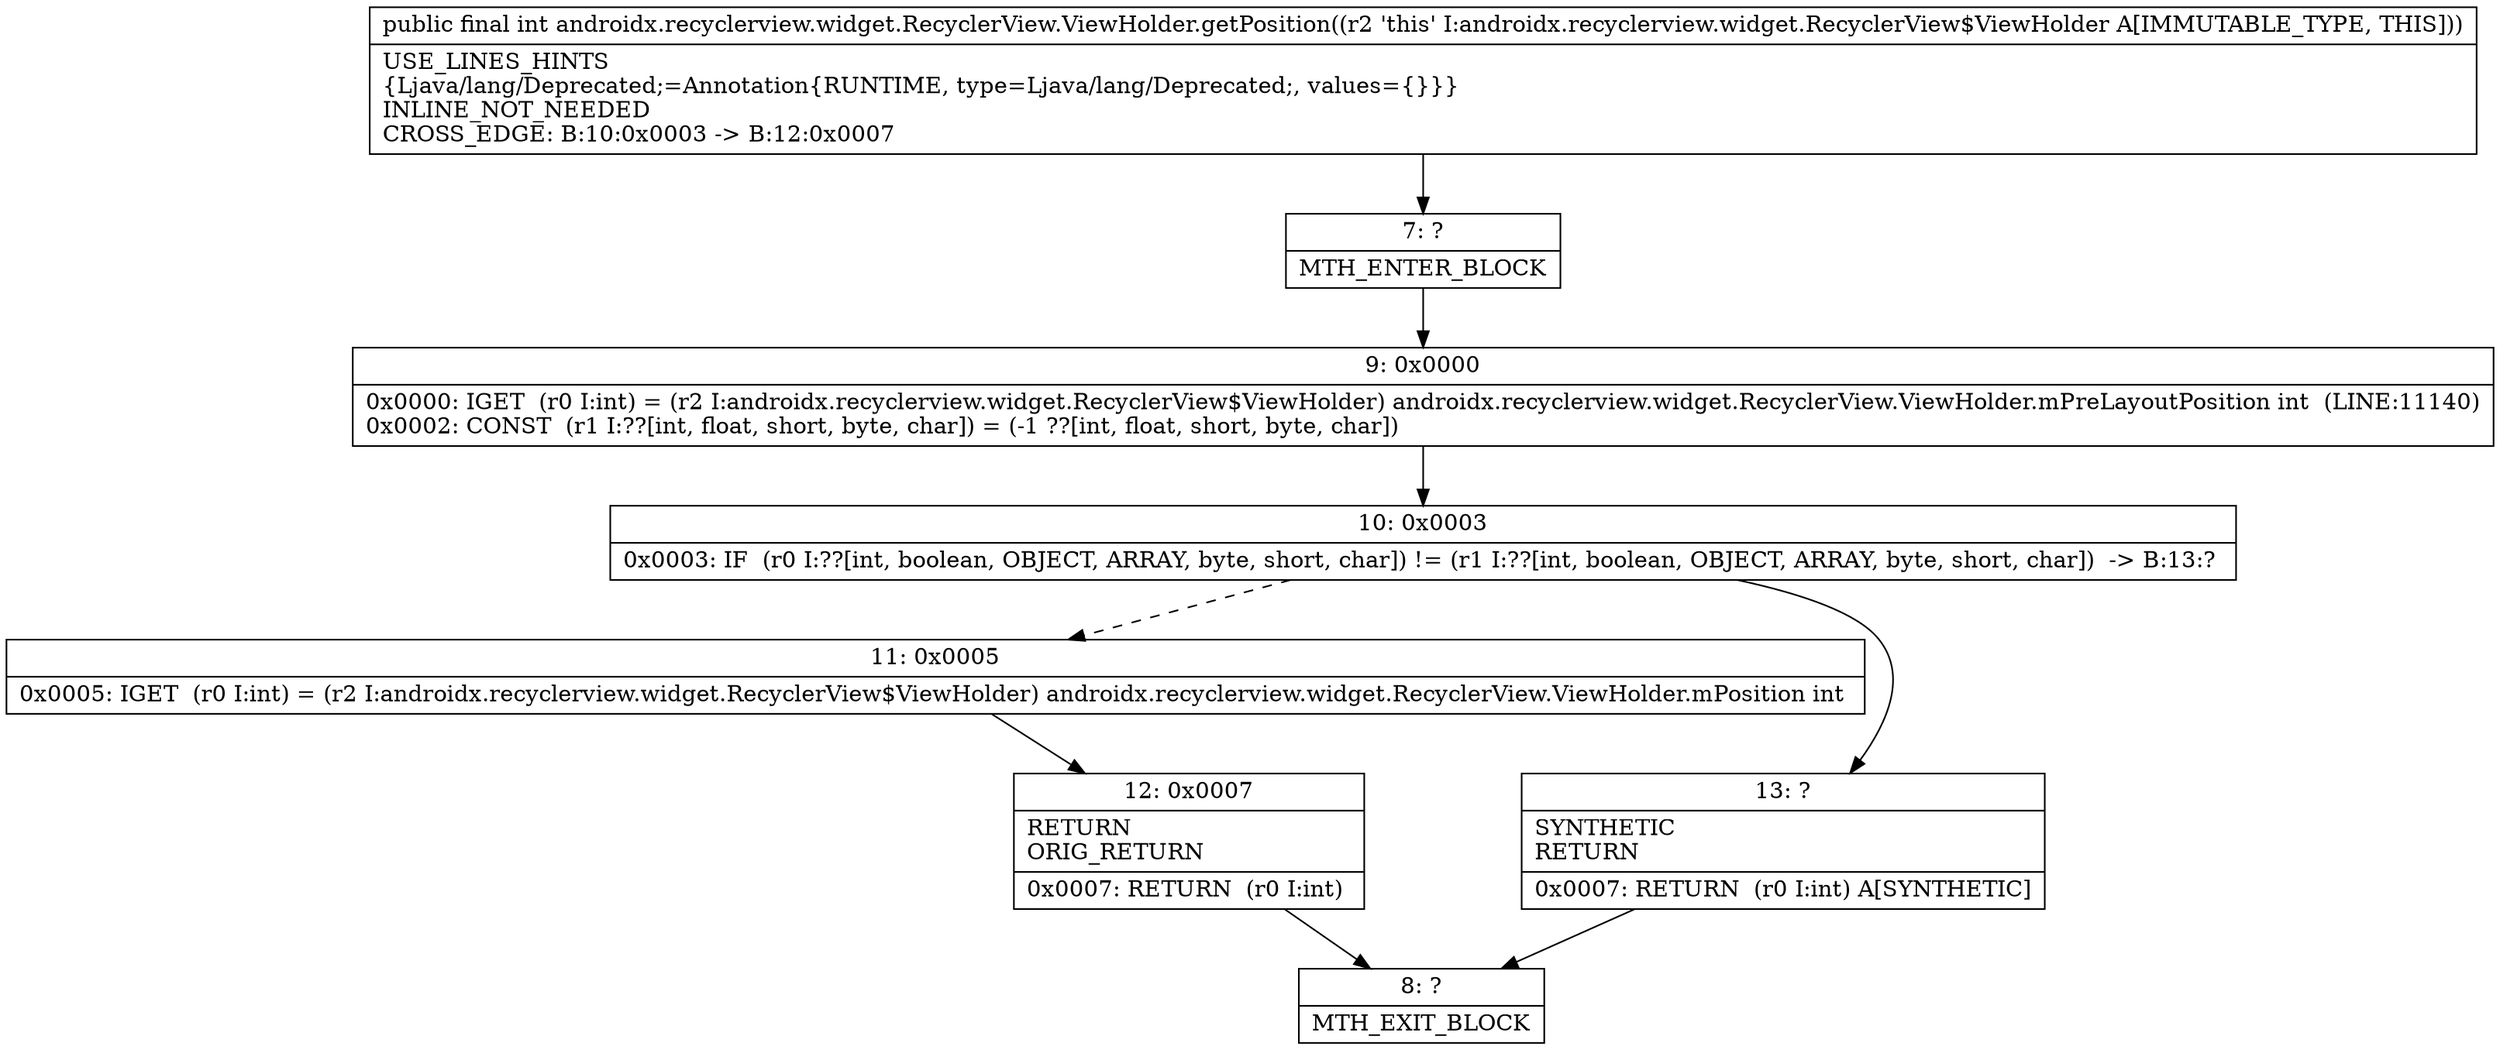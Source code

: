 digraph "CFG forandroidx.recyclerview.widget.RecyclerView.ViewHolder.getPosition()I" {
Node_7 [shape=record,label="{7\:\ ?|MTH_ENTER_BLOCK\l}"];
Node_9 [shape=record,label="{9\:\ 0x0000|0x0000: IGET  (r0 I:int) = (r2 I:androidx.recyclerview.widget.RecyclerView$ViewHolder) androidx.recyclerview.widget.RecyclerView.ViewHolder.mPreLayoutPosition int  (LINE:11140)\l0x0002: CONST  (r1 I:??[int, float, short, byte, char]) = (\-1 ??[int, float, short, byte, char]) \l}"];
Node_10 [shape=record,label="{10\:\ 0x0003|0x0003: IF  (r0 I:??[int, boolean, OBJECT, ARRAY, byte, short, char]) != (r1 I:??[int, boolean, OBJECT, ARRAY, byte, short, char])  \-\> B:13:? \l}"];
Node_11 [shape=record,label="{11\:\ 0x0005|0x0005: IGET  (r0 I:int) = (r2 I:androidx.recyclerview.widget.RecyclerView$ViewHolder) androidx.recyclerview.widget.RecyclerView.ViewHolder.mPosition int \l}"];
Node_12 [shape=record,label="{12\:\ 0x0007|RETURN\lORIG_RETURN\l|0x0007: RETURN  (r0 I:int) \l}"];
Node_8 [shape=record,label="{8\:\ ?|MTH_EXIT_BLOCK\l}"];
Node_13 [shape=record,label="{13\:\ ?|SYNTHETIC\lRETURN\l|0x0007: RETURN  (r0 I:int) A[SYNTHETIC]\l}"];
MethodNode[shape=record,label="{public final int androidx.recyclerview.widget.RecyclerView.ViewHolder.getPosition((r2 'this' I:androidx.recyclerview.widget.RecyclerView$ViewHolder A[IMMUTABLE_TYPE, THIS]))  | USE_LINES_HINTS\l\{Ljava\/lang\/Deprecated;=Annotation\{RUNTIME, type=Ljava\/lang\/Deprecated;, values=\{\}\}\}\lINLINE_NOT_NEEDED\lCROSS_EDGE: B:10:0x0003 \-\> B:12:0x0007\l}"];
MethodNode -> Node_7;Node_7 -> Node_9;
Node_9 -> Node_10;
Node_10 -> Node_11[style=dashed];
Node_10 -> Node_13;
Node_11 -> Node_12;
Node_12 -> Node_8;
Node_13 -> Node_8;
}

